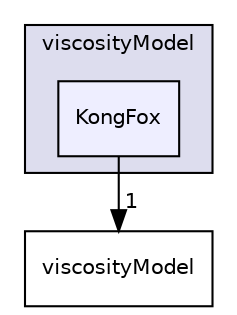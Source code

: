 digraph "KongFox" {
  bgcolor=transparent;
  compound=true
  node [ fontsize="10", fontname="Helvetica"];
  edge [ labelfontsize="10", labelfontname="Helvetica"];
  subgraph clusterdir_9ef38f77c7c11a6b98f44c8c84adf179 {
    graph [ bgcolor="#ddddee", pencolor="black", label="viscosityModel" fontname="Helvetica", fontsize="10", URL="dir_9ef38f77c7c11a6b98f44c8c84adf179.html"]
  dir_0f49caf66a1008a15157bb9194457edb [shape=box, label="KongFox", style="filled", fillcolor="#eeeeff", pencolor="black", URL="dir_0f49caf66a1008a15157bb9194457edb.html"];
  }
  dir_207df40b43568a2c645d7ab83acdb162 [shape=box label="viscosityModel" URL="dir_207df40b43568a2c645d7ab83acdb162.html"];
  dir_0f49caf66a1008a15157bb9194457edb->dir_207df40b43568a2c645d7ab83acdb162 [headlabel="1", labeldistance=1.5 headhref="dir_000204_000266.html"];
}
